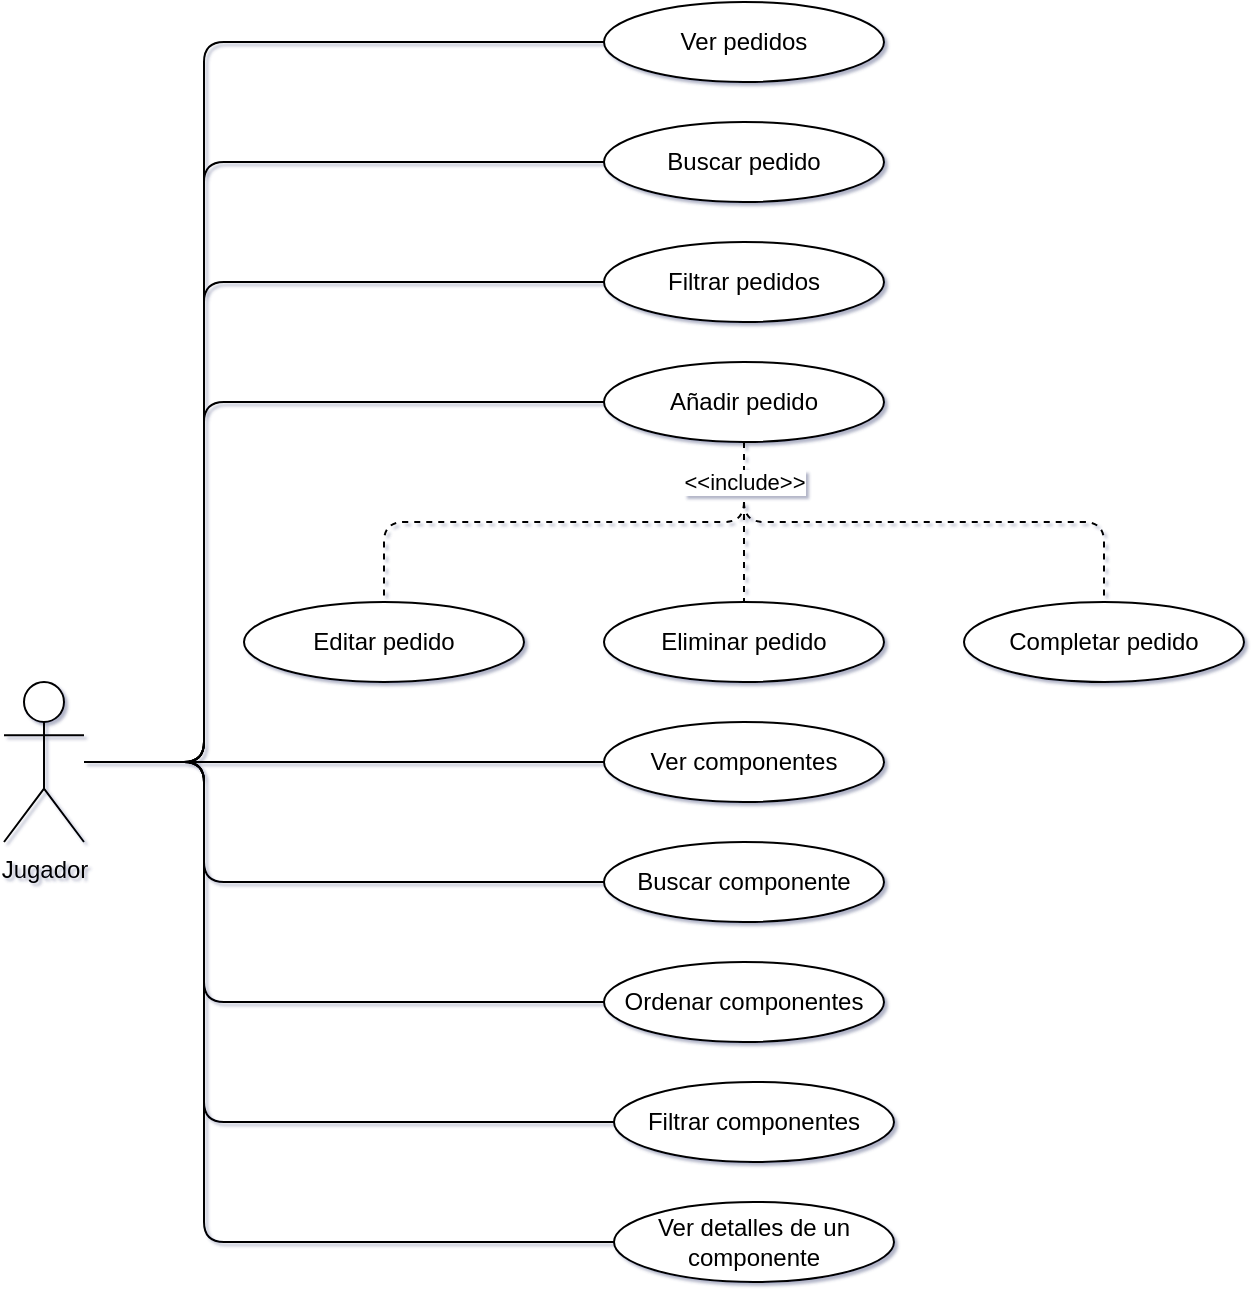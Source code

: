 <mxfile>
    <diagram id="okG5ZVDCXlY8uhdhtMVc" name="Página-1">
        <mxGraphModel dx="609" dy="1654" grid="1" gridSize="10" guides="1" tooltips="1" connect="1" arrows="1" fold="1" page="1" pageScale="1" pageWidth="1169" pageHeight="827" background="#ffffff" math="0" shadow="1">
            <root>
                <mxCell id="0"/>
                <mxCell id="1" parent="0"/>
                <mxCell id="20" style="edgeStyle=orthogonalEdgeStyle;html=1;entryX=0;entryY=0.5;entryDx=0;entryDy=0;endArrow=none;endFill=0;" edge="1" parent="1" source="2" target="3">
                    <mxGeometry relative="1" as="geometry">
                        <Array as="points">
                            <mxPoint x="240" y="360"/>
                            <mxPoint x="240" y="180"/>
                        </Array>
                    </mxGeometry>
                </mxCell>
                <mxCell id="21" style="edgeStyle=orthogonalEdgeStyle;html=1;entryX=0;entryY=0.5;entryDx=0;entryDy=0;endArrow=none;endFill=0;" edge="1" parent="1" source="2" target="6">
                    <mxGeometry relative="1" as="geometry">
                        <Array as="points">
                            <mxPoint x="240" y="360"/>
                            <mxPoint x="240"/>
                        </Array>
                    </mxGeometry>
                </mxCell>
                <mxCell id="22" style="edgeStyle=orthogonalEdgeStyle;html=1;entryX=0;entryY=0.5;entryDx=0;entryDy=0;endArrow=none;endFill=0;" edge="1" parent="1" source="2" target="7">
                    <mxGeometry relative="1" as="geometry">
                        <Array as="points">
                            <mxPoint x="240" y="360"/>
                            <mxPoint x="240" y="60"/>
                        </Array>
                    </mxGeometry>
                </mxCell>
                <mxCell id="23" style="edgeStyle=orthogonalEdgeStyle;html=1;entryX=0;entryY=0.5;entryDx=0;entryDy=0;endArrow=none;endFill=0;" edge="1" parent="1" source="2" target="9">
                    <mxGeometry relative="1" as="geometry">
                        <Array as="points">
                            <mxPoint x="240" y="360"/>
                            <mxPoint x="240" y="120"/>
                        </Array>
                    </mxGeometry>
                </mxCell>
                <mxCell id="24" style="edgeStyle=orthogonalEdgeStyle;html=1;entryX=0;entryY=0.5;entryDx=0;entryDy=0;endArrow=none;endFill=0;" edge="1" parent="1" source="2" target="13">
                    <mxGeometry relative="1" as="geometry">
                        <Array as="points">
                            <mxPoint x="240" y="360"/>
                            <mxPoint x="240" y="600"/>
                        </Array>
                    </mxGeometry>
                </mxCell>
                <mxCell id="25" style="edgeStyle=orthogonalEdgeStyle;html=1;entryX=0;entryY=0.5;entryDx=0;entryDy=0;endArrow=none;endFill=0;" edge="1" parent="1" source="2" target="11">
                    <mxGeometry relative="1" as="geometry">
                        <Array as="points">
                            <mxPoint x="240" y="360"/>
                            <mxPoint x="240" y="540"/>
                        </Array>
                    </mxGeometry>
                </mxCell>
                <mxCell id="26" style="edgeStyle=orthogonalEdgeStyle;html=1;entryX=0;entryY=0.5;entryDx=0;entryDy=0;endArrow=none;endFill=0;" edge="1" parent="1" source="2" target="14">
                    <mxGeometry relative="1" as="geometry">
                        <Array as="points">
                            <mxPoint x="240" y="360"/>
                            <mxPoint x="240" y="480"/>
                        </Array>
                    </mxGeometry>
                </mxCell>
                <mxCell id="27" style="edgeStyle=orthogonalEdgeStyle;html=1;entryX=0;entryY=0.5;entryDx=0;entryDy=0;endArrow=none;endFill=0;" edge="1" parent="1" source="2" target="12">
                    <mxGeometry relative="1" as="geometry">
                        <Array as="points">
                            <mxPoint x="240" y="360"/>
                            <mxPoint x="240" y="420"/>
                        </Array>
                    </mxGeometry>
                </mxCell>
                <mxCell id="28" style="edgeStyle=orthogonalEdgeStyle;html=1;endArrow=none;endFill=0;" edge="1" parent="1" source="2" target="10">
                    <mxGeometry relative="1" as="geometry"/>
                </mxCell>
                <mxCell id="2" value="Jugador" style="shape=umlActor;verticalLabelPosition=bottom;verticalAlign=top;html=1;outlineConnect=0;" vertex="1" parent="1">
                    <mxGeometry x="140" y="320" width="40" height="80" as="geometry"/>
                </mxCell>
                <mxCell id="18" style="edgeStyle=orthogonalEdgeStyle;html=1;entryX=0.5;entryY=0;entryDx=0;entryDy=0;dashed=1;endArrow=none;endFill=0;" edge="1" parent="1" source="3" target="5">
                    <mxGeometry relative="1" as="geometry"/>
                </mxCell>
                <mxCell id="19" style="edgeStyle=orthogonalEdgeStyle;html=1;dashed=1;endArrow=none;endFill=0;entryX=0.5;entryY=0;entryDx=0;entryDy=0;exitX=0.5;exitY=1;exitDx=0;exitDy=0;" edge="1" parent="1" source="3" target="8">
                    <mxGeometry relative="1" as="geometry">
                        <Array as="points">
                            <mxPoint x="510" y="240"/>
                            <mxPoint x="690" y="240"/>
                        </Array>
                    </mxGeometry>
                </mxCell>
                <mxCell id="17" value="&amp;lt;&amp;lt;include&amp;gt;&amp;gt;" style="html=1;dashed=1;endArrow=none;endFill=0;edgeStyle=orthogonalEdgeStyle;exitX=0.5;exitY=1;exitDx=0;exitDy=0;" edge="1" parent="1" source="3" target="4">
                    <mxGeometry x="-0.846" relative="1" as="geometry">
                        <mxPoint as="offset"/>
                    </mxGeometry>
                </mxCell>
                <mxCell id="3" value="Añadir pedido" style="ellipse;whiteSpace=wrap;html=1;" vertex="1" parent="1">
                    <mxGeometry x="440" y="160" width="140" height="40" as="geometry"/>
                </mxCell>
                <mxCell id="4" value="Editar pedido" style="ellipse;whiteSpace=wrap;html=1;" vertex="1" parent="1">
                    <mxGeometry x="260" y="280" width="140" height="40" as="geometry"/>
                </mxCell>
                <mxCell id="5" value="Eliminar pedido&lt;span style=&quot;color: rgba(0, 0, 0, 0); font-family: monospace; font-size: 0px; text-align: start;&quot;&gt;%3CmxGraphModel%3E%3Croot%3E%3CmxCell%20id%3D%220%22%2F%3E%3CmxCell%20id%3D%221%22%20parent%3D%220%22%2F%3E%3CmxCell%20id%3D%222%22%20value%3D%22Editar%20pedido%22%20style%3D%22ellipse%3BwhiteSpace%3Dwrap%3Bhtml%3D1%3B%22%20vertex%3D%221%22%20parent%3D%221%22%3E%3CmxGeometry%20x%3D%22460%22%20y%3D%22420%22%20width%3D%22140%22%20height%3D%2240%22%20as%3D%22geometry%22%2F%3E%3C%2FmxCell%3E%3C%2Froot%3E%3C%2FmxGraphModel%3E&lt;/span&gt;" style="ellipse;whiteSpace=wrap;html=1;" vertex="1" parent="1">
                    <mxGeometry x="440" y="280" width="140" height="40" as="geometry"/>
                </mxCell>
                <mxCell id="6" value="Ver pedidos" style="ellipse;whiteSpace=wrap;html=1;" vertex="1" parent="1">
                    <mxGeometry x="440" y="-20" width="140" height="40" as="geometry"/>
                </mxCell>
                <mxCell id="7" value="Buscar pedido" style="ellipse;whiteSpace=wrap;html=1;" vertex="1" parent="1">
                    <mxGeometry x="440" y="40" width="140" height="40" as="geometry"/>
                </mxCell>
                <mxCell id="8" value="Completar pedido" style="ellipse;whiteSpace=wrap;html=1;" vertex="1" parent="1">
                    <mxGeometry x="620" y="280" width="140" height="40" as="geometry"/>
                </mxCell>
                <mxCell id="9" value="Filtrar pedidos" style="ellipse;whiteSpace=wrap;html=1;" vertex="1" parent="1">
                    <mxGeometry x="440" y="100" width="140" height="40" as="geometry"/>
                </mxCell>
                <mxCell id="10" value="Ver componentes" style="ellipse;whiteSpace=wrap;html=1;" vertex="1" parent="1">
                    <mxGeometry x="440" y="340" width="140" height="40" as="geometry"/>
                </mxCell>
                <mxCell id="11" value="Filtrar componentes" style="ellipse;whiteSpace=wrap;html=1;" vertex="1" parent="1">
                    <mxGeometry x="445" y="520" width="140" height="40" as="geometry"/>
                </mxCell>
                <mxCell id="12" value="Buscar componente" style="ellipse;whiteSpace=wrap;html=1;" vertex="1" parent="1">
                    <mxGeometry x="440" y="400" width="140" height="40" as="geometry"/>
                </mxCell>
                <mxCell id="13" value="Ver detalles de un componente" style="ellipse;whiteSpace=wrap;html=1;" vertex="1" parent="1">
                    <mxGeometry x="445" y="580" width="140" height="40" as="geometry"/>
                </mxCell>
                <mxCell id="14" value="Ordenar componentes" style="ellipse;whiteSpace=wrap;html=1;" vertex="1" parent="1">
                    <mxGeometry x="440" y="460" width="140" height="40" as="geometry"/>
                </mxCell>
            </root>
        </mxGraphModel>
    </diagram>
</mxfile>